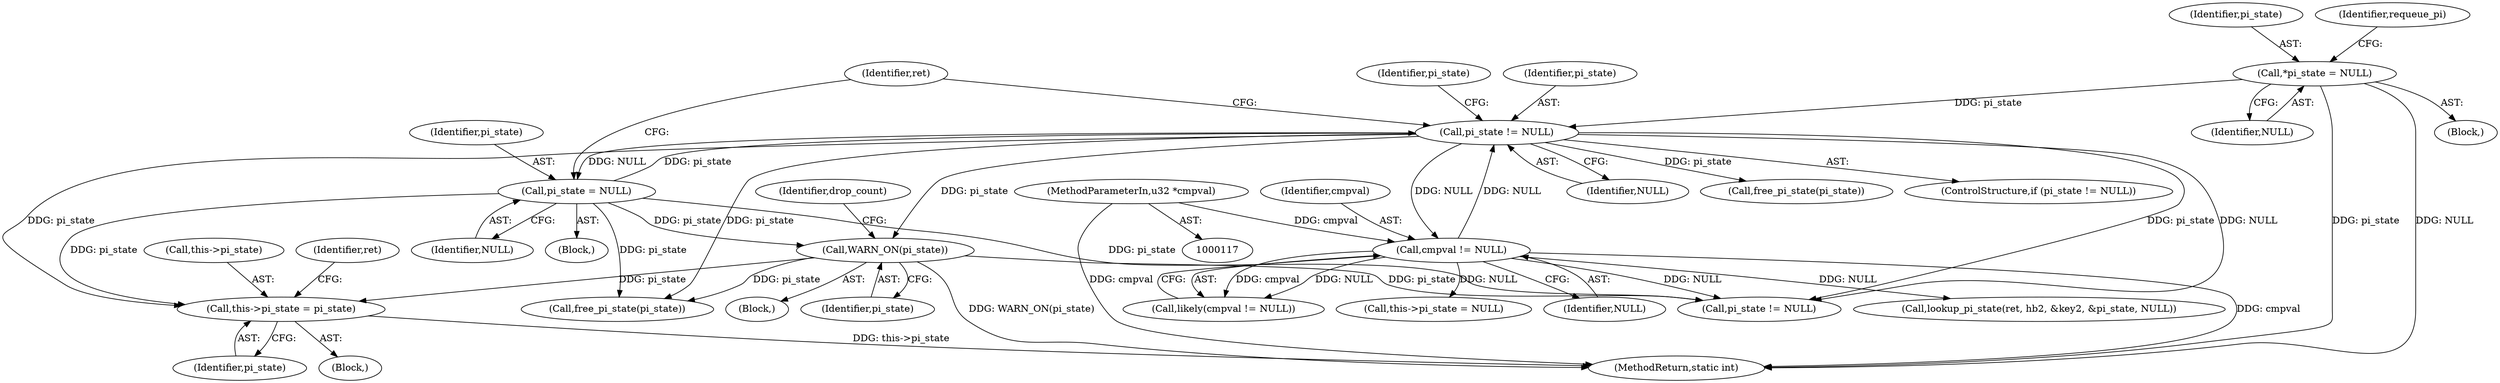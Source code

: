 digraph "0_linux_e9c243a5a6de0be8e584c604d353412584b592f8@pointer" {
"1000466" [label="(Call,this->pi_state = pi_state)"];
"1000181" [label="(Call,pi_state = NULL)"];
"1000175" [label="(Call,pi_state != NULL)"];
"1000144" [label="(Call,*pi_state = NULL)"];
"1000251" [label="(Call,cmpval != NULL)"];
"1000123" [label="(MethodParameterIn,u32 *cmpval)"];
"1000330" [label="(Call,WARN_ON(pi_state))"];
"1000251" [label="(Call,cmpval != NULL)"];
"1000125" [label="(Block,)"];
"1000552" [label="(MethodReturn,static int)"];
"1000467" [label="(Call,this->pi_state)"];
"1000177" [label="(Identifier,NULL)"];
"1000330" [label="(Call,WARN_ON(pi_state))"];
"1000466" [label="(Call,this->pi_state = pi_state)"];
"1000181" [label="(Call,pi_state = NULL)"];
"1000472" [label="(Identifier,ret)"];
"1000507" [label="(Call,free_pi_state(pi_state))"];
"1000179" [label="(Call,free_pi_state(pi_state))"];
"1000145" [label="(Identifier,pi_state)"];
"1000338" [label="(Call,lookup_pi_state(ret, hb2, &key2, &pi_state, NULL))"];
"1000174" [label="(ControlStructure,if (pi_state != NULL))"];
"1000183" [label="(Identifier,NULL)"];
"1000144" [label="(Call,*pi_state = NULL)"];
"1000152" [label="(Identifier,requeue_pi)"];
"1000470" [label="(Identifier,pi_state)"];
"1000146" [label="(Identifier,NULL)"];
"1000331" [label="(Identifier,pi_state)"];
"1000176" [label="(Identifier,pi_state)"];
"1000460" [label="(Block,)"];
"1000175" [label="(Call,pi_state != NULL)"];
"1000250" [label="(Call,likely(cmpval != NULL))"];
"1000185" [label="(Identifier,ret)"];
"1000542" [label="(Call,pi_state != NULL)"];
"1000329" [label="(Block,)"];
"1000502" [label="(Call,this->pi_state = NULL)"];
"1000253" [label="(Identifier,NULL)"];
"1000182" [label="(Identifier,pi_state)"];
"1000178" [label="(Block,)"];
"1000123" [label="(MethodParameterIn,u32 *cmpval)"];
"1000180" [label="(Identifier,pi_state)"];
"1000333" [label="(Identifier,drop_count)"];
"1000252" [label="(Identifier,cmpval)"];
"1000466" -> "1000460"  [label="AST: "];
"1000466" -> "1000470"  [label="CFG: "];
"1000467" -> "1000466"  [label="AST: "];
"1000470" -> "1000466"  [label="AST: "];
"1000472" -> "1000466"  [label="CFG: "];
"1000466" -> "1000552"  [label="DDG: this->pi_state"];
"1000181" -> "1000466"  [label="DDG: pi_state"];
"1000330" -> "1000466"  [label="DDG: pi_state"];
"1000175" -> "1000466"  [label="DDG: pi_state"];
"1000181" -> "1000178"  [label="AST: "];
"1000181" -> "1000183"  [label="CFG: "];
"1000182" -> "1000181"  [label="AST: "];
"1000183" -> "1000181"  [label="AST: "];
"1000185" -> "1000181"  [label="CFG: "];
"1000181" -> "1000175"  [label="DDG: pi_state"];
"1000175" -> "1000181"  [label="DDG: NULL"];
"1000181" -> "1000330"  [label="DDG: pi_state"];
"1000181" -> "1000507"  [label="DDG: pi_state"];
"1000181" -> "1000542"  [label="DDG: pi_state"];
"1000175" -> "1000174"  [label="AST: "];
"1000175" -> "1000177"  [label="CFG: "];
"1000176" -> "1000175"  [label="AST: "];
"1000177" -> "1000175"  [label="AST: "];
"1000180" -> "1000175"  [label="CFG: "];
"1000185" -> "1000175"  [label="CFG: "];
"1000144" -> "1000175"  [label="DDG: pi_state"];
"1000251" -> "1000175"  [label="DDG: NULL"];
"1000175" -> "1000179"  [label="DDG: pi_state"];
"1000175" -> "1000251"  [label="DDG: NULL"];
"1000175" -> "1000330"  [label="DDG: pi_state"];
"1000175" -> "1000507"  [label="DDG: pi_state"];
"1000175" -> "1000542"  [label="DDG: pi_state"];
"1000175" -> "1000542"  [label="DDG: NULL"];
"1000144" -> "1000125"  [label="AST: "];
"1000144" -> "1000146"  [label="CFG: "];
"1000145" -> "1000144"  [label="AST: "];
"1000146" -> "1000144"  [label="AST: "];
"1000152" -> "1000144"  [label="CFG: "];
"1000144" -> "1000552"  [label="DDG: pi_state"];
"1000144" -> "1000552"  [label="DDG: NULL"];
"1000251" -> "1000250"  [label="AST: "];
"1000251" -> "1000253"  [label="CFG: "];
"1000252" -> "1000251"  [label="AST: "];
"1000253" -> "1000251"  [label="AST: "];
"1000250" -> "1000251"  [label="CFG: "];
"1000251" -> "1000552"  [label="DDG: cmpval"];
"1000251" -> "1000250"  [label="DDG: cmpval"];
"1000251" -> "1000250"  [label="DDG: NULL"];
"1000123" -> "1000251"  [label="DDG: cmpval"];
"1000251" -> "1000338"  [label="DDG: NULL"];
"1000251" -> "1000502"  [label="DDG: NULL"];
"1000251" -> "1000542"  [label="DDG: NULL"];
"1000123" -> "1000117"  [label="AST: "];
"1000123" -> "1000552"  [label="DDG: cmpval"];
"1000330" -> "1000329"  [label="AST: "];
"1000330" -> "1000331"  [label="CFG: "];
"1000331" -> "1000330"  [label="AST: "];
"1000333" -> "1000330"  [label="CFG: "];
"1000330" -> "1000552"  [label="DDG: WARN_ON(pi_state)"];
"1000330" -> "1000507"  [label="DDG: pi_state"];
"1000330" -> "1000542"  [label="DDG: pi_state"];
}
